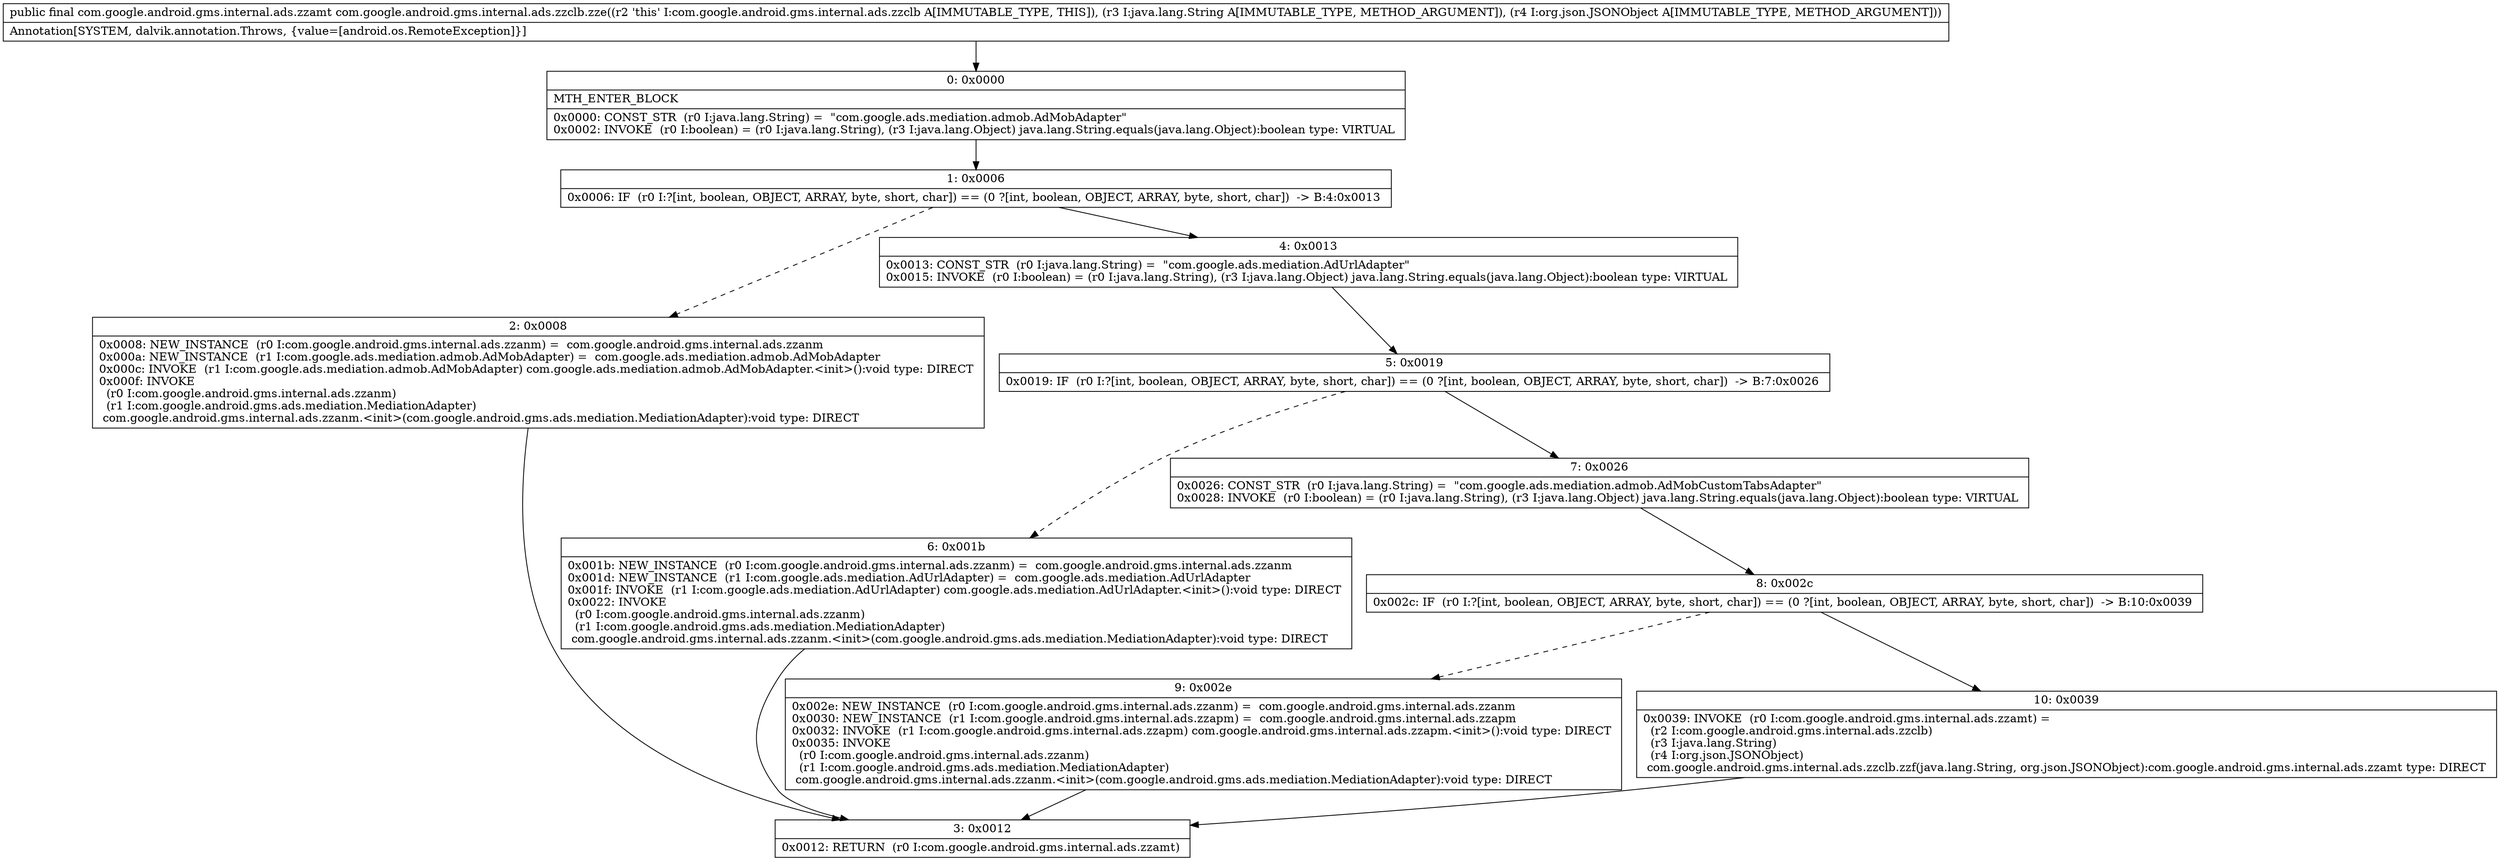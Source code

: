digraph "CFG forcom.google.android.gms.internal.ads.zzclb.zze(Ljava\/lang\/String;Lorg\/json\/JSONObject;)Lcom\/google\/android\/gms\/internal\/ads\/zzamt;" {
Node_0 [shape=record,label="{0\:\ 0x0000|MTH_ENTER_BLOCK\l|0x0000: CONST_STR  (r0 I:java.lang.String) =  \"com.google.ads.mediation.admob.AdMobAdapter\" \l0x0002: INVOKE  (r0 I:boolean) = (r0 I:java.lang.String), (r3 I:java.lang.Object) java.lang.String.equals(java.lang.Object):boolean type: VIRTUAL \l}"];
Node_1 [shape=record,label="{1\:\ 0x0006|0x0006: IF  (r0 I:?[int, boolean, OBJECT, ARRAY, byte, short, char]) == (0 ?[int, boolean, OBJECT, ARRAY, byte, short, char])  \-\> B:4:0x0013 \l}"];
Node_2 [shape=record,label="{2\:\ 0x0008|0x0008: NEW_INSTANCE  (r0 I:com.google.android.gms.internal.ads.zzanm) =  com.google.android.gms.internal.ads.zzanm \l0x000a: NEW_INSTANCE  (r1 I:com.google.ads.mediation.admob.AdMobAdapter) =  com.google.ads.mediation.admob.AdMobAdapter \l0x000c: INVOKE  (r1 I:com.google.ads.mediation.admob.AdMobAdapter) com.google.ads.mediation.admob.AdMobAdapter.\<init\>():void type: DIRECT \l0x000f: INVOKE  \l  (r0 I:com.google.android.gms.internal.ads.zzanm)\l  (r1 I:com.google.android.gms.ads.mediation.MediationAdapter)\l com.google.android.gms.internal.ads.zzanm.\<init\>(com.google.android.gms.ads.mediation.MediationAdapter):void type: DIRECT \l}"];
Node_3 [shape=record,label="{3\:\ 0x0012|0x0012: RETURN  (r0 I:com.google.android.gms.internal.ads.zzamt) \l}"];
Node_4 [shape=record,label="{4\:\ 0x0013|0x0013: CONST_STR  (r0 I:java.lang.String) =  \"com.google.ads.mediation.AdUrlAdapter\" \l0x0015: INVOKE  (r0 I:boolean) = (r0 I:java.lang.String), (r3 I:java.lang.Object) java.lang.String.equals(java.lang.Object):boolean type: VIRTUAL \l}"];
Node_5 [shape=record,label="{5\:\ 0x0019|0x0019: IF  (r0 I:?[int, boolean, OBJECT, ARRAY, byte, short, char]) == (0 ?[int, boolean, OBJECT, ARRAY, byte, short, char])  \-\> B:7:0x0026 \l}"];
Node_6 [shape=record,label="{6\:\ 0x001b|0x001b: NEW_INSTANCE  (r0 I:com.google.android.gms.internal.ads.zzanm) =  com.google.android.gms.internal.ads.zzanm \l0x001d: NEW_INSTANCE  (r1 I:com.google.ads.mediation.AdUrlAdapter) =  com.google.ads.mediation.AdUrlAdapter \l0x001f: INVOKE  (r1 I:com.google.ads.mediation.AdUrlAdapter) com.google.ads.mediation.AdUrlAdapter.\<init\>():void type: DIRECT \l0x0022: INVOKE  \l  (r0 I:com.google.android.gms.internal.ads.zzanm)\l  (r1 I:com.google.android.gms.ads.mediation.MediationAdapter)\l com.google.android.gms.internal.ads.zzanm.\<init\>(com.google.android.gms.ads.mediation.MediationAdapter):void type: DIRECT \l}"];
Node_7 [shape=record,label="{7\:\ 0x0026|0x0026: CONST_STR  (r0 I:java.lang.String) =  \"com.google.ads.mediation.admob.AdMobCustomTabsAdapter\" \l0x0028: INVOKE  (r0 I:boolean) = (r0 I:java.lang.String), (r3 I:java.lang.Object) java.lang.String.equals(java.lang.Object):boolean type: VIRTUAL \l}"];
Node_8 [shape=record,label="{8\:\ 0x002c|0x002c: IF  (r0 I:?[int, boolean, OBJECT, ARRAY, byte, short, char]) == (0 ?[int, boolean, OBJECT, ARRAY, byte, short, char])  \-\> B:10:0x0039 \l}"];
Node_9 [shape=record,label="{9\:\ 0x002e|0x002e: NEW_INSTANCE  (r0 I:com.google.android.gms.internal.ads.zzanm) =  com.google.android.gms.internal.ads.zzanm \l0x0030: NEW_INSTANCE  (r1 I:com.google.android.gms.internal.ads.zzapm) =  com.google.android.gms.internal.ads.zzapm \l0x0032: INVOKE  (r1 I:com.google.android.gms.internal.ads.zzapm) com.google.android.gms.internal.ads.zzapm.\<init\>():void type: DIRECT \l0x0035: INVOKE  \l  (r0 I:com.google.android.gms.internal.ads.zzanm)\l  (r1 I:com.google.android.gms.ads.mediation.MediationAdapter)\l com.google.android.gms.internal.ads.zzanm.\<init\>(com.google.android.gms.ads.mediation.MediationAdapter):void type: DIRECT \l}"];
Node_10 [shape=record,label="{10\:\ 0x0039|0x0039: INVOKE  (r0 I:com.google.android.gms.internal.ads.zzamt) = \l  (r2 I:com.google.android.gms.internal.ads.zzclb)\l  (r3 I:java.lang.String)\l  (r4 I:org.json.JSONObject)\l com.google.android.gms.internal.ads.zzclb.zzf(java.lang.String, org.json.JSONObject):com.google.android.gms.internal.ads.zzamt type: DIRECT \l}"];
MethodNode[shape=record,label="{public final com.google.android.gms.internal.ads.zzamt com.google.android.gms.internal.ads.zzclb.zze((r2 'this' I:com.google.android.gms.internal.ads.zzclb A[IMMUTABLE_TYPE, THIS]), (r3 I:java.lang.String A[IMMUTABLE_TYPE, METHOD_ARGUMENT]), (r4 I:org.json.JSONObject A[IMMUTABLE_TYPE, METHOD_ARGUMENT]))  | Annotation[SYSTEM, dalvik.annotation.Throws, \{value=[android.os.RemoteException]\}]\l}"];
MethodNode -> Node_0;
Node_0 -> Node_1;
Node_1 -> Node_2[style=dashed];
Node_1 -> Node_4;
Node_2 -> Node_3;
Node_4 -> Node_5;
Node_5 -> Node_6[style=dashed];
Node_5 -> Node_7;
Node_6 -> Node_3;
Node_7 -> Node_8;
Node_8 -> Node_9[style=dashed];
Node_8 -> Node_10;
Node_9 -> Node_3;
Node_10 -> Node_3;
}

